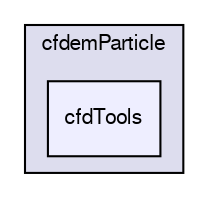 digraph "/home/cgoniva/CFDEM/CFDEM-x.x-2.1.x/CFDEMcoupling-PUBLIC/src/lagrangian/cfdemParticle/cfdTools" {
  compound=true
  node [ fontsize="10", fontname="FreeSans"];
  edge [ labelfontsize="10", labelfontname="FreeSans"];
  subgraph clusterdir_f5ebe8e05b100ab91e8716760c049809 {
    graph [ bgcolor="#ddddee", pencolor="black", label="cfdemParticle" fontname="FreeSans", fontsize="10", URL="dir_f5ebe8e05b100ab91e8716760c049809.html"]
  dir_ce5f915cc60efe4e4e1ae344a805ae25 [shape=box, label="cfdTools", style="filled", fillcolor="#eeeeff", pencolor="black", URL="dir_ce5f915cc60efe4e4e1ae344a805ae25.html"];
  }
}
